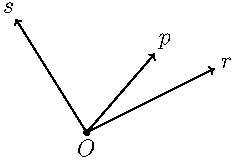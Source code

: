 unitsize(1cm);

import geometry;

pair O = (0, 0);
pair P = (9 / 4, 9 / 8);
pair Q = (-5 / 4, 2);
real lambda = 0.7;
pair R = lambda * P + (1 - lambda) * Q;

draw(O -- P, arrow=Arrow(TeXHead), L=Label('$r$', position=EndPoint));
draw(O -- Q, arrow=Arrow(TeXHead), L=Label('$s$', position=EndPoint));
draw(O -- R, arrow=Arrow(TeXHead), L=Label('$p$', position=EndPoint));
dot(O, L=Label('$O$', align=S));
